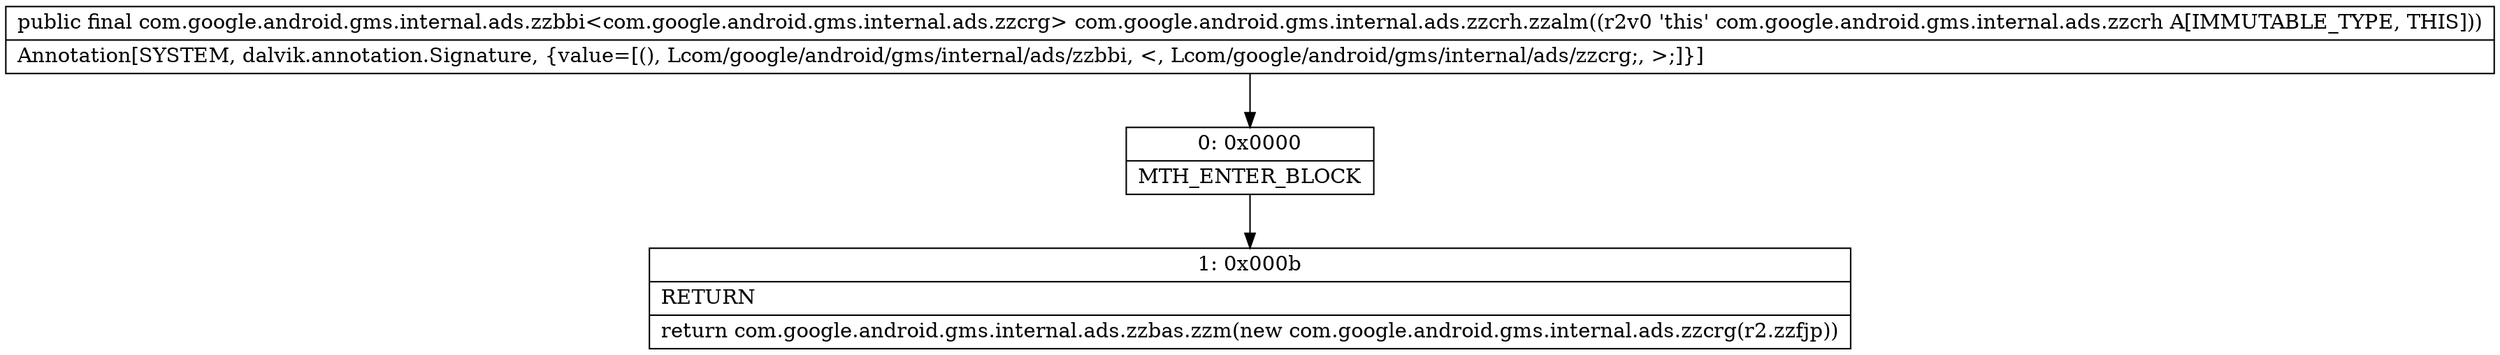digraph "CFG forcom.google.android.gms.internal.ads.zzcrh.zzalm()Lcom\/google\/android\/gms\/internal\/ads\/zzbbi;" {
Node_0 [shape=record,label="{0\:\ 0x0000|MTH_ENTER_BLOCK\l}"];
Node_1 [shape=record,label="{1\:\ 0x000b|RETURN\l|return com.google.android.gms.internal.ads.zzbas.zzm(new com.google.android.gms.internal.ads.zzcrg(r2.zzfjp))\l}"];
MethodNode[shape=record,label="{public final com.google.android.gms.internal.ads.zzbbi\<com.google.android.gms.internal.ads.zzcrg\> com.google.android.gms.internal.ads.zzcrh.zzalm((r2v0 'this' com.google.android.gms.internal.ads.zzcrh A[IMMUTABLE_TYPE, THIS]))  | Annotation[SYSTEM, dalvik.annotation.Signature, \{value=[(), Lcom\/google\/android\/gms\/internal\/ads\/zzbbi, \<, Lcom\/google\/android\/gms\/internal\/ads\/zzcrg;, \>;]\}]\l}"];
MethodNode -> Node_0;
Node_0 -> Node_1;
}

